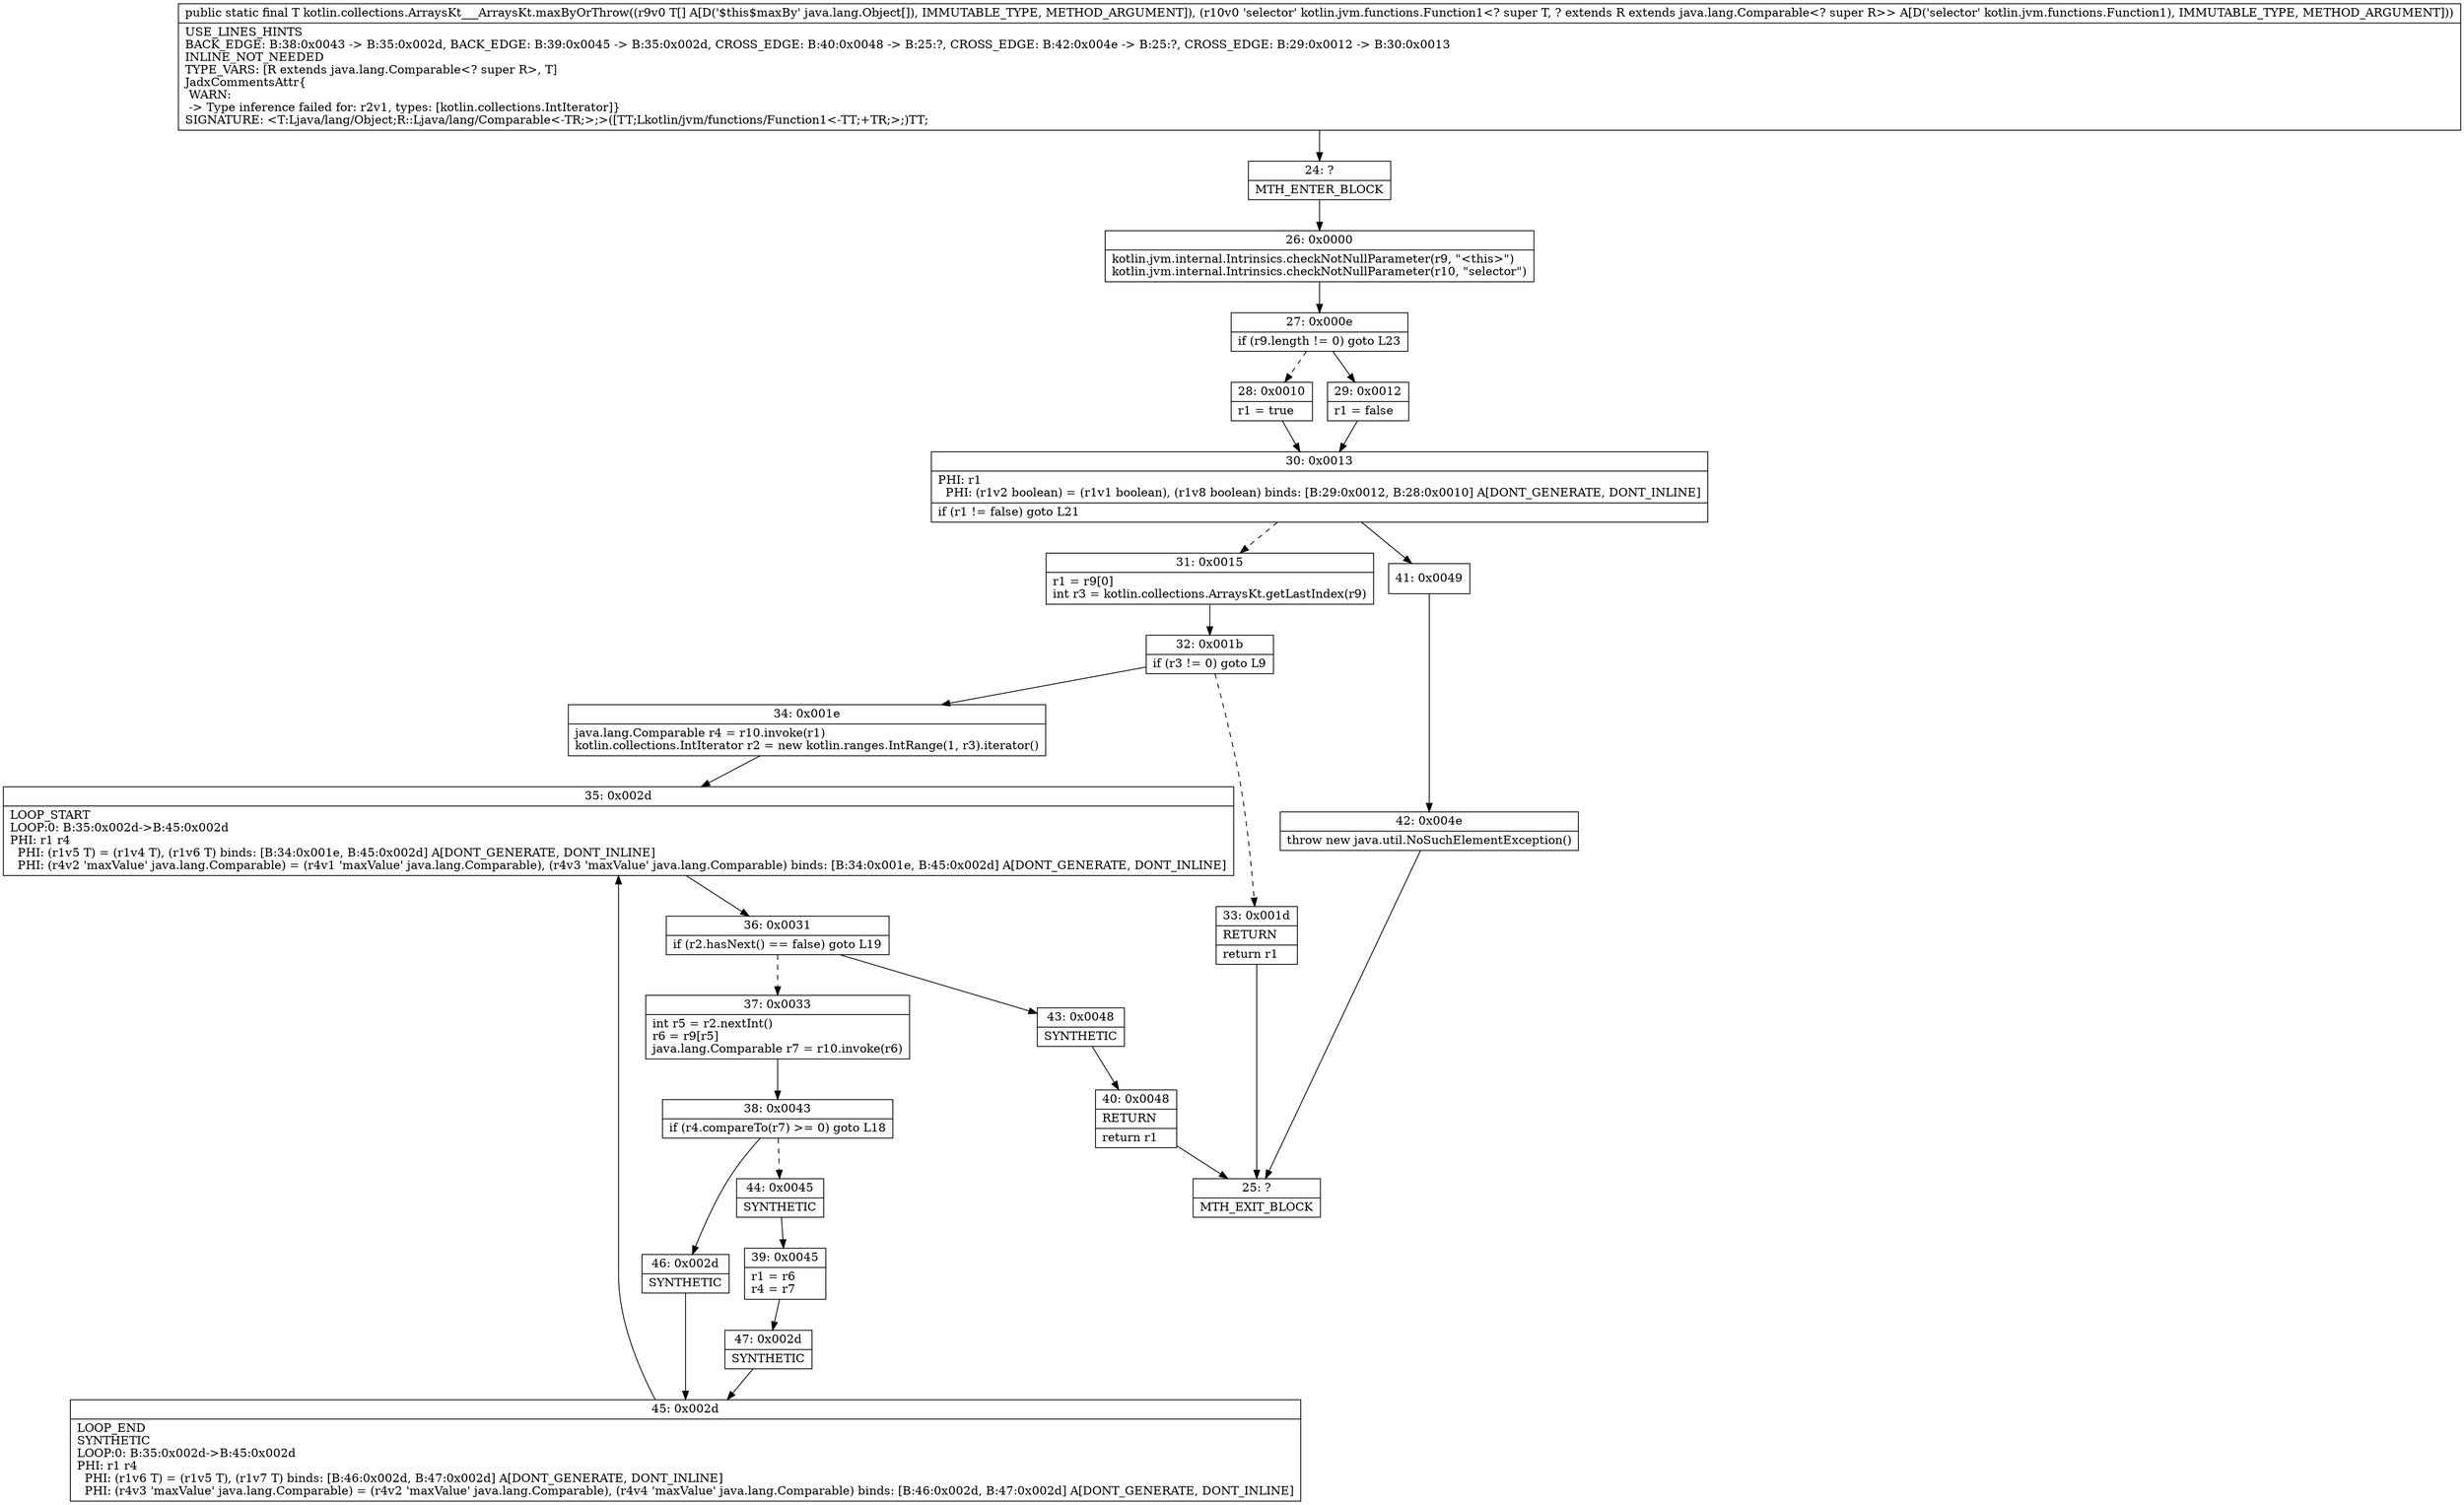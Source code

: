 digraph "CFG forkotlin.collections.ArraysKt___ArraysKt.maxByOrThrow([Ljava\/lang\/Object;Lkotlin\/jvm\/functions\/Function1;)Ljava\/lang\/Object;" {
Node_24 [shape=record,label="{24\:\ ?|MTH_ENTER_BLOCK\l}"];
Node_26 [shape=record,label="{26\:\ 0x0000|kotlin.jvm.internal.Intrinsics.checkNotNullParameter(r9, \"\<this\>\")\lkotlin.jvm.internal.Intrinsics.checkNotNullParameter(r10, \"selector\")\l}"];
Node_27 [shape=record,label="{27\:\ 0x000e|if (r9.length != 0) goto L23\l}"];
Node_28 [shape=record,label="{28\:\ 0x0010|r1 = true\l}"];
Node_30 [shape=record,label="{30\:\ 0x0013|PHI: r1 \l  PHI: (r1v2 boolean) = (r1v1 boolean), (r1v8 boolean) binds: [B:29:0x0012, B:28:0x0010] A[DONT_GENERATE, DONT_INLINE]\l|if (r1 != false) goto L21\l}"];
Node_31 [shape=record,label="{31\:\ 0x0015|r1 = r9[0]\lint r3 = kotlin.collections.ArraysKt.getLastIndex(r9)\l}"];
Node_32 [shape=record,label="{32\:\ 0x001b|if (r3 != 0) goto L9\l}"];
Node_33 [shape=record,label="{33\:\ 0x001d|RETURN\l|return r1\l}"];
Node_25 [shape=record,label="{25\:\ ?|MTH_EXIT_BLOCK\l}"];
Node_34 [shape=record,label="{34\:\ 0x001e|java.lang.Comparable r4 = r10.invoke(r1)\lkotlin.collections.IntIterator r2 = new kotlin.ranges.IntRange(1, r3).iterator()\l}"];
Node_35 [shape=record,label="{35\:\ 0x002d|LOOP_START\lLOOP:0: B:35:0x002d\-\>B:45:0x002d\lPHI: r1 r4 \l  PHI: (r1v5 T) = (r1v4 T), (r1v6 T) binds: [B:34:0x001e, B:45:0x002d] A[DONT_GENERATE, DONT_INLINE]\l  PHI: (r4v2 'maxValue' java.lang.Comparable) = (r4v1 'maxValue' java.lang.Comparable), (r4v3 'maxValue' java.lang.Comparable) binds: [B:34:0x001e, B:45:0x002d] A[DONT_GENERATE, DONT_INLINE]\l}"];
Node_36 [shape=record,label="{36\:\ 0x0031|if (r2.hasNext() == false) goto L19\l}"];
Node_37 [shape=record,label="{37\:\ 0x0033|int r5 = r2.nextInt()\lr6 = r9[r5]\ljava.lang.Comparable r7 = r10.invoke(r6)\l}"];
Node_38 [shape=record,label="{38\:\ 0x0043|if (r4.compareTo(r7) \>= 0) goto L18\l}"];
Node_44 [shape=record,label="{44\:\ 0x0045|SYNTHETIC\l}"];
Node_39 [shape=record,label="{39\:\ 0x0045|r1 = r6\lr4 = r7\l}"];
Node_47 [shape=record,label="{47\:\ 0x002d|SYNTHETIC\l}"];
Node_45 [shape=record,label="{45\:\ 0x002d|LOOP_END\lSYNTHETIC\lLOOP:0: B:35:0x002d\-\>B:45:0x002d\lPHI: r1 r4 \l  PHI: (r1v6 T) = (r1v5 T), (r1v7 T) binds: [B:46:0x002d, B:47:0x002d] A[DONT_GENERATE, DONT_INLINE]\l  PHI: (r4v3 'maxValue' java.lang.Comparable) = (r4v2 'maxValue' java.lang.Comparable), (r4v4 'maxValue' java.lang.Comparable) binds: [B:46:0x002d, B:47:0x002d] A[DONT_GENERATE, DONT_INLINE]\l}"];
Node_46 [shape=record,label="{46\:\ 0x002d|SYNTHETIC\l}"];
Node_43 [shape=record,label="{43\:\ 0x0048|SYNTHETIC\l}"];
Node_40 [shape=record,label="{40\:\ 0x0048|RETURN\l|return r1\l}"];
Node_41 [shape=record,label="{41\:\ 0x0049}"];
Node_42 [shape=record,label="{42\:\ 0x004e|throw new java.util.NoSuchElementException()\l}"];
Node_29 [shape=record,label="{29\:\ 0x0012|r1 = false\l}"];
MethodNode[shape=record,label="{public static final T kotlin.collections.ArraysKt___ArraysKt.maxByOrThrow((r9v0 T[] A[D('$this$maxBy' java.lang.Object[]), IMMUTABLE_TYPE, METHOD_ARGUMENT]), (r10v0 'selector' kotlin.jvm.functions.Function1\<? super T, ? extends R extends java.lang.Comparable\<? super R\>\> A[D('selector' kotlin.jvm.functions.Function1), IMMUTABLE_TYPE, METHOD_ARGUMENT]))  | USE_LINES_HINTS\lBACK_EDGE: B:38:0x0043 \-\> B:35:0x002d, BACK_EDGE: B:39:0x0045 \-\> B:35:0x002d, CROSS_EDGE: B:40:0x0048 \-\> B:25:?, CROSS_EDGE: B:42:0x004e \-\> B:25:?, CROSS_EDGE: B:29:0x0012 \-\> B:30:0x0013\lINLINE_NOT_NEEDED\lTYPE_VARS: [R extends java.lang.Comparable\<? super R\>, T]\lJadxCommentsAttr\{\l WARN: \l \-\> Type inference failed for: r2v1, types: [kotlin.collections.IntIterator]\}\lSIGNATURE: \<T:Ljava\/lang\/Object;R::Ljava\/lang\/Comparable\<\-TR;\>;\>([TT;Lkotlin\/jvm\/functions\/Function1\<\-TT;+TR;\>;)TT;\l}"];
MethodNode -> Node_24;Node_24 -> Node_26;
Node_26 -> Node_27;
Node_27 -> Node_28[style=dashed];
Node_27 -> Node_29;
Node_28 -> Node_30;
Node_30 -> Node_31[style=dashed];
Node_30 -> Node_41;
Node_31 -> Node_32;
Node_32 -> Node_33[style=dashed];
Node_32 -> Node_34;
Node_33 -> Node_25;
Node_34 -> Node_35;
Node_35 -> Node_36;
Node_36 -> Node_37[style=dashed];
Node_36 -> Node_43;
Node_37 -> Node_38;
Node_38 -> Node_44[style=dashed];
Node_38 -> Node_46;
Node_44 -> Node_39;
Node_39 -> Node_47;
Node_47 -> Node_45;
Node_45 -> Node_35;
Node_46 -> Node_45;
Node_43 -> Node_40;
Node_40 -> Node_25;
Node_41 -> Node_42;
Node_42 -> Node_25;
Node_29 -> Node_30;
}

